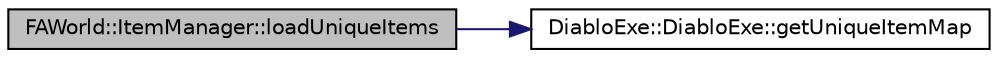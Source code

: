 digraph G
{
  edge [fontname="Helvetica",fontsize="10",labelfontname="Helvetica",labelfontsize="10"];
  node [fontname="Helvetica",fontsize="10",shape=record];
  rankdir="LR";
  Node1 [label="FAWorld::ItemManager::loadUniqueItems",height=0.2,width=0.4,color="black", fillcolor="grey75", style="filled" fontcolor="black"];
  Node1 -> Node2 [color="midnightblue",fontsize="10",style="solid",fontname="Helvetica"];
  Node2 [label="DiabloExe::DiabloExe::getUniqueItemMap",height=0.2,width=0.4,color="black", fillcolor="white", style="filled",URL="$class_diablo_exe_1_1_diablo_exe.html#a38a0b3b88a812979b1a59e04a5cbc6de"];
}

